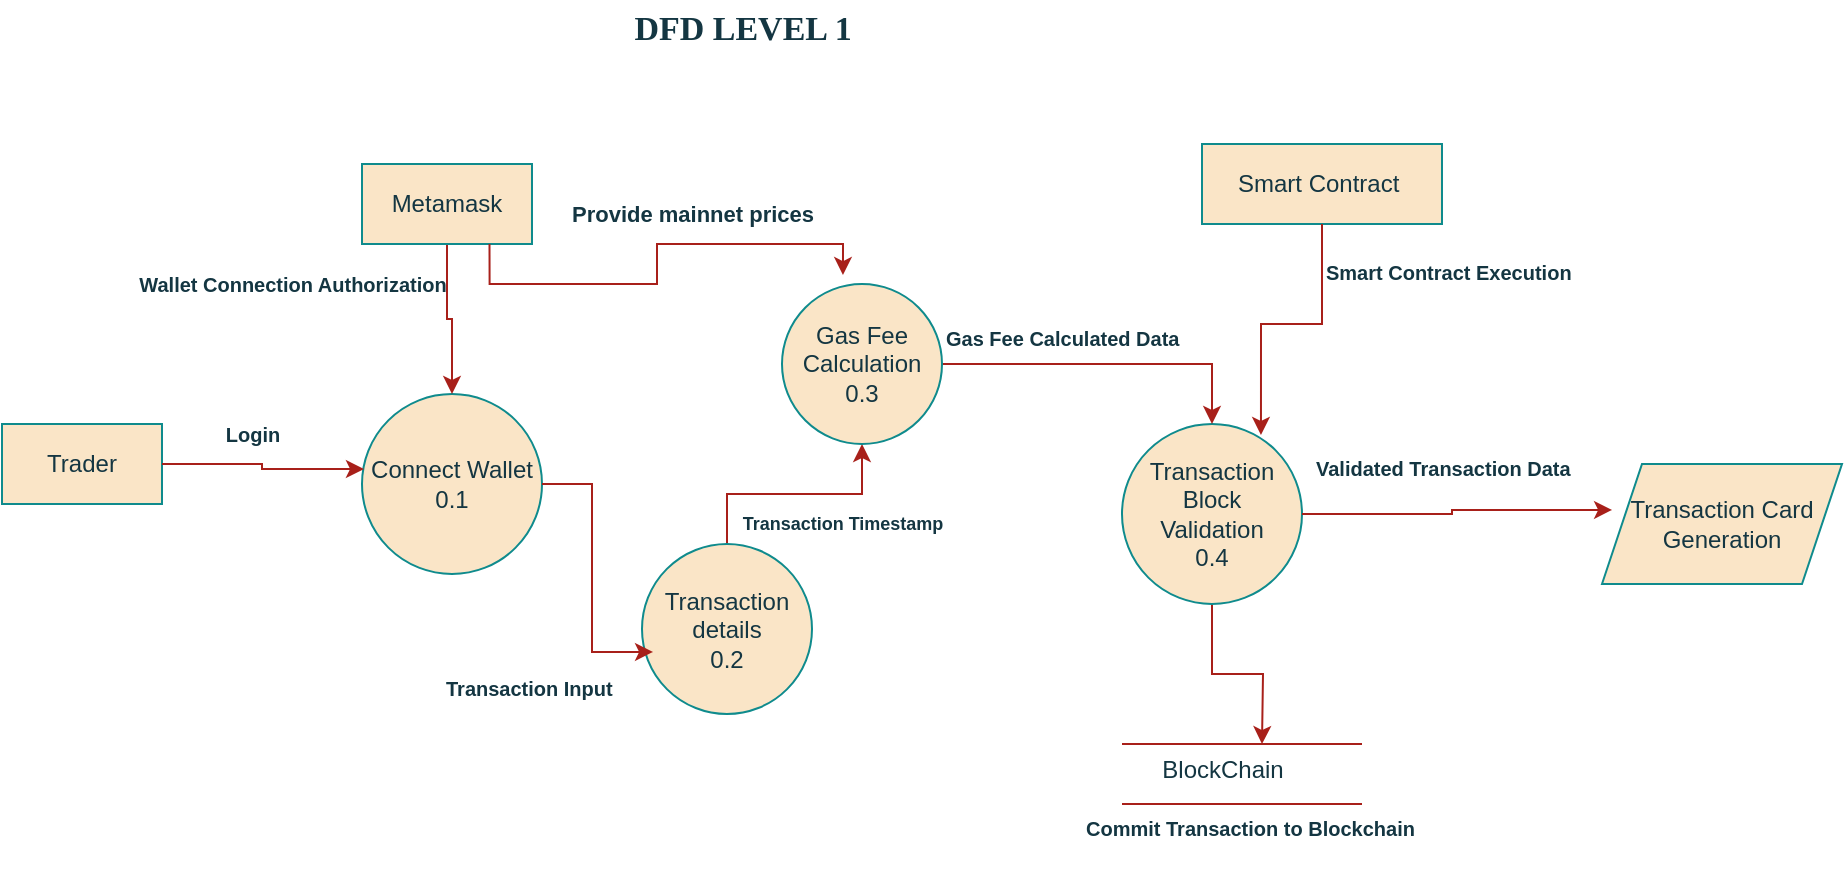 <mxfile version="24.7.17">
  <diagram name="Page-1" id="wIm-4XRjAMFPYXwUDCxi">
    <mxGraphModel dx="934" dy="1641" grid="1" gridSize="10" guides="1" tooltips="1" connect="1" arrows="1" fold="1" page="1" pageScale="1" pageWidth="850" pageHeight="1100" math="0" shadow="0">
      <root>
        <mxCell id="0" />
        <mxCell id="1" parent="0" />
        <mxCell id="G05u5fl_mquRW6f1pYa7-1" value="Connect Wallet&lt;br&gt;0.1" style="ellipse;whiteSpace=wrap;html=1;aspect=fixed;labelBackgroundColor=none;fillColor=#FAE5C7;strokeColor=#0F8B8D;fontColor=#143642;" vertex="1" parent="1">
          <mxGeometry x="190" y="195" width="90" height="90" as="geometry" />
        </mxCell>
        <mxCell id="G05u5fl_mquRW6f1pYa7-18" style="edgeStyle=orthogonalEdgeStyle;rounded=0;orthogonalLoop=1;jettySize=auto;html=1;exitX=0.5;exitY=0;exitDx=0;exitDy=0;entryX=0.5;entryY=1;entryDx=0;entryDy=0;labelBackgroundColor=none;strokeColor=#A8201A;fontColor=default;" edge="1" parent="1" source="G05u5fl_mquRW6f1pYa7-2" target="G05u5fl_mquRW6f1pYa7-6">
          <mxGeometry relative="1" as="geometry" />
        </mxCell>
        <mxCell id="G05u5fl_mquRW6f1pYa7-2" value="Transaction details&lt;div&gt;0.2&lt;/div&gt;" style="ellipse;whiteSpace=wrap;html=1;aspect=fixed;labelBackgroundColor=none;fillColor=#FAE5C7;strokeColor=#0F8B8D;fontColor=#143642;" vertex="1" parent="1">
          <mxGeometry x="330" y="270" width="85" height="85" as="geometry" />
        </mxCell>
        <mxCell id="G05u5fl_mquRW6f1pYa7-4" value="Trader" style="rounded=0;whiteSpace=wrap;html=1;labelBackgroundColor=none;fillColor=#FAE5C7;strokeColor=#0F8B8D;fontColor=#143642;" vertex="1" parent="1">
          <mxGeometry x="10" y="210" width="80" height="40" as="geometry" />
        </mxCell>
        <mxCell id="G05u5fl_mquRW6f1pYa7-25" style="edgeStyle=orthogonalEdgeStyle;rounded=0;orthogonalLoop=1;jettySize=auto;html=1;exitX=0.5;exitY=1;exitDx=0;exitDy=0;labelBackgroundColor=none;strokeColor=#A8201A;fontColor=default;" edge="1" parent="1" source="G05u5fl_mquRW6f1pYa7-5">
          <mxGeometry relative="1" as="geometry">
            <mxPoint x="640" y="370" as="targetPoint" />
          </mxGeometry>
        </mxCell>
        <mxCell id="G05u5fl_mquRW6f1pYa7-5" value="Transaction&lt;div&gt;Block&lt;br&gt;Validation&lt;/div&gt;&lt;div&gt;0.4&lt;/div&gt;" style="ellipse;whiteSpace=wrap;html=1;aspect=fixed;labelBackgroundColor=none;fillColor=#FAE5C7;strokeColor=#0F8B8D;fontColor=#143642;" vertex="1" parent="1">
          <mxGeometry x="570" y="210" width="90" height="90" as="geometry" />
        </mxCell>
        <mxCell id="G05u5fl_mquRW6f1pYa7-19" style="edgeStyle=orthogonalEdgeStyle;rounded=0;orthogonalLoop=1;jettySize=auto;html=1;exitX=1;exitY=0.5;exitDx=0;exitDy=0;entryX=0.5;entryY=0;entryDx=0;entryDy=0;labelBackgroundColor=none;strokeColor=#A8201A;fontColor=default;" edge="1" parent="1" source="G05u5fl_mquRW6f1pYa7-6" target="G05u5fl_mquRW6f1pYa7-5">
          <mxGeometry relative="1" as="geometry" />
        </mxCell>
        <mxCell id="G05u5fl_mquRW6f1pYa7-6" value="Gas Fee Calculation&lt;div&gt;0.3&lt;/div&gt;" style="ellipse;whiteSpace=wrap;html=1;aspect=fixed;labelBackgroundColor=none;fillColor=#FAE5C7;strokeColor=#0F8B8D;fontColor=#143642;" vertex="1" parent="1">
          <mxGeometry x="400" y="140" width="80" height="80" as="geometry" />
        </mxCell>
        <mxCell id="G05u5fl_mquRW6f1pYa7-21" style="edgeStyle=orthogonalEdgeStyle;rounded=0;orthogonalLoop=1;jettySize=auto;html=1;exitX=0.5;exitY=1;exitDx=0;exitDy=0;entryX=0.5;entryY=0;entryDx=0;entryDy=0;labelBackgroundColor=none;strokeColor=#A8201A;fontColor=default;" edge="1" parent="1" source="G05u5fl_mquRW6f1pYa7-7" target="G05u5fl_mquRW6f1pYa7-1">
          <mxGeometry relative="1" as="geometry" />
        </mxCell>
        <mxCell id="G05u5fl_mquRW6f1pYa7-7" value="Metamask" style="rounded=0;whiteSpace=wrap;html=1;labelBackgroundColor=none;fillColor=#FAE5C7;strokeColor=#0F8B8D;fontColor=#143642;" vertex="1" parent="1">
          <mxGeometry x="190" y="80" width="85" height="40" as="geometry" />
        </mxCell>
        <mxCell id="G05u5fl_mquRW6f1pYa7-8" value="Smart Contract&amp;nbsp;" style="rounded=0;whiteSpace=wrap;html=1;labelBackgroundColor=none;fillColor=#FAE5C7;strokeColor=#0F8B8D;fontColor=#143642;" vertex="1" parent="1">
          <mxGeometry x="610" y="70" width="120" height="40" as="geometry" />
        </mxCell>
        <mxCell id="G05u5fl_mquRW6f1pYa7-9" value="Transaction Card&lt;div&gt;Generation&lt;/div&gt;" style="shape=parallelogram;perimeter=parallelogramPerimeter;whiteSpace=wrap;html=1;fixedSize=1;labelBackgroundColor=none;fillColor=#FAE5C7;strokeColor=#0F8B8D;fontColor=#143642;" vertex="1" parent="1">
          <mxGeometry x="810" y="230" width="120" height="60" as="geometry" />
        </mxCell>
        <mxCell id="G05u5fl_mquRW6f1pYa7-12" value="" style="group;labelBackgroundColor=none;fontColor=#143642;" vertex="1" connectable="0" parent="1">
          <mxGeometry x="570" y="370" width="120" height="30" as="geometry" />
        </mxCell>
        <mxCell id="G05u5fl_mquRW6f1pYa7-10" value="" style="endArrow=none;html=1;rounded=0;labelBackgroundColor=none;strokeColor=#A8201A;fontColor=default;" edge="1" parent="G05u5fl_mquRW6f1pYa7-12">
          <mxGeometry width="50" height="50" relative="1" as="geometry">
            <mxPoint as="sourcePoint" />
            <mxPoint x="120" as="targetPoint" />
          </mxGeometry>
        </mxCell>
        <mxCell id="G05u5fl_mquRW6f1pYa7-11" value="" style="endArrow=none;html=1;rounded=0;labelBackgroundColor=none;strokeColor=#A8201A;fontColor=default;" edge="1" parent="G05u5fl_mquRW6f1pYa7-12">
          <mxGeometry width="50" height="50" relative="1" as="geometry">
            <mxPoint y="30" as="sourcePoint" />
            <mxPoint x="120" y="30" as="targetPoint" />
          </mxGeometry>
        </mxCell>
        <mxCell id="G05u5fl_mquRW6f1pYa7-14" style="edgeStyle=orthogonalEdgeStyle;rounded=0;orthogonalLoop=1;jettySize=auto;html=1;exitX=1;exitY=0.5;exitDx=0;exitDy=0;entryX=0.011;entryY=0.417;entryDx=0;entryDy=0;entryPerimeter=0;labelBackgroundColor=none;strokeColor=#A8201A;fontColor=default;" edge="1" parent="1" source="G05u5fl_mquRW6f1pYa7-4" target="G05u5fl_mquRW6f1pYa7-1">
          <mxGeometry relative="1" as="geometry" />
        </mxCell>
        <mxCell id="G05u5fl_mquRW6f1pYa7-15" style="edgeStyle=orthogonalEdgeStyle;rounded=0;orthogonalLoop=1;jettySize=auto;html=1;exitX=1;exitY=0.5;exitDx=0;exitDy=0;entryX=0.065;entryY=0.635;entryDx=0;entryDy=0;entryPerimeter=0;labelBackgroundColor=none;strokeColor=#A8201A;fontColor=default;" edge="1" parent="1" source="G05u5fl_mquRW6f1pYa7-1" target="G05u5fl_mquRW6f1pYa7-2">
          <mxGeometry relative="1" as="geometry" />
        </mxCell>
        <mxCell id="G05u5fl_mquRW6f1pYa7-20" style="edgeStyle=orthogonalEdgeStyle;rounded=0;orthogonalLoop=1;jettySize=auto;html=1;exitX=1;exitY=0.5;exitDx=0;exitDy=0;entryX=0.042;entryY=0.383;entryDx=0;entryDy=0;entryPerimeter=0;labelBackgroundColor=none;strokeColor=#A8201A;fontColor=default;" edge="1" parent="1" source="G05u5fl_mquRW6f1pYa7-5" target="G05u5fl_mquRW6f1pYa7-9">
          <mxGeometry relative="1" as="geometry" />
        </mxCell>
        <mxCell id="G05u5fl_mquRW6f1pYa7-22" style="edgeStyle=orthogonalEdgeStyle;rounded=0;orthogonalLoop=1;jettySize=auto;html=1;exitX=0.75;exitY=1;exitDx=0;exitDy=0;entryX=0.381;entryY=-0.056;entryDx=0;entryDy=0;entryPerimeter=0;labelBackgroundColor=none;strokeColor=#A8201A;fontColor=default;" edge="1" parent="1" source="G05u5fl_mquRW6f1pYa7-7" target="G05u5fl_mquRW6f1pYa7-6">
          <mxGeometry relative="1" as="geometry" />
        </mxCell>
        <mxCell id="G05u5fl_mquRW6f1pYa7-23" style="edgeStyle=orthogonalEdgeStyle;rounded=0;orthogonalLoop=1;jettySize=auto;html=1;exitX=0.5;exitY=1;exitDx=0;exitDy=0;entryX=0.772;entryY=0.061;entryDx=0;entryDy=0;entryPerimeter=0;labelBackgroundColor=none;strokeColor=#A8201A;fontColor=default;" edge="1" parent="1" source="G05u5fl_mquRW6f1pYa7-8" target="G05u5fl_mquRW6f1pYa7-5">
          <mxGeometry relative="1" as="geometry" />
        </mxCell>
        <mxCell id="G05u5fl_mquRW6f1pYa7-27" value="Wallet Connection Authorization" style="text;html=1;align=center;verticalAlign=middle;resizable=0;points=[];autosize=1;strokeColor=none;fillColor=none;fontSize=10;fontStyle=1;labelBackgroundColor=none;fontColor=#143642;" vertex="1" parent="1">
          <mxGeometry x="75" y="125" width="160" height="30" as="geometry" />
        </mxCell>
        <mxCell id="G05u5fl_mquRW6f1pYa7-28" value="Transaction Input&amp;nbsp;" style="text;whiteSpace=wrap;html=1;fontSize=10;fontStyle=1;labelBackgroundColor=none;fontColor=#143642;" vertex="1" parent="1">
          <mxGeometry x="230" y="330" width="90" height="20" as="geometry" />
        </mxCell>
        <mxCell id="G05u5fl_mquRW6f1pYa7-29" value="Transaction Timestamp" style="text;html=1;align=center;verticalAlign=middle;resizable=0;points=[];autosize=1;strokeColor=none;fillColor=none;fontSize=9;fontStyle=1;labelBackgroundColor=none;fontColor=#143642;" vertex="1" parent="1">
          <mxGeometry x="370" y="250" width="120" height="20" as="geometry" />
        </mxCell>
        <mxCell id="G05u5fl_mquRW6f1pYa7-31" value="Gas Fee Calculated Data" style="text;whiteSpace=wrap;html=1;fontSize=10;fontStyle=1;labelBackgroundColor=none;fontColor=#143642;" vertex="1" parent="1">
          <mxGeometry x="480" y="155" width="170" height="40" as="geometry" />
        </mxCell>
        <mxCell id="G05u5fl_mquRW6f1pYa7-32" value="&lt;b&gt;&lt;font style=&quot;font-size: 10px;&quot;&gt;Smart Contract Execution&lt;/font&gt;&lt;/b&gt;" style="text;whiteSpace=wrap;html=1;labelBackgroundColor=none;fontColor=#143642;" vertex="1" parent="1">
          <mxGeometry x="670" y="120" width="170" height="40" as="geometry" />
        </mxCell>
        <mxCell id="G05u5fl_mquRW6f1pYa7-33" value="Validated Transaction Data" style="text;whiteSpace=wrap;html=1;fontSize=10;fontStyle=1;labelBackgroundColor=none;fontColor=#143642;" vertex="1" parent="1">
          <mxGeometry x="665" y="220" width="180" height="40" as="geometry" />
        </mxCell>
        <mxCell id="G05u5fl_mquRW6f1pYa7-34" value="Commit Transaction to Blockchain" style="text;whiteSpace=wrap;html=1;fontSize=10;fontStyle=1;labelBackgroundColor=none;fontColor=#143642;" vertex="1" parent="1">
          <mxGeometry x="550" y="400" width="220" height="40" as="geometry" />
        </mxCell>
        <mxCell id="G05u5fl_mquRW6f1pYa7-35" value="BlockChain" style="text;html=1;align=center;verticalAlign=middle;resizable=0;points=[];autosize=1;strokeColor=none;fillColor=none;labelBackgroundColor=none;fontColor=#143642;" vertex="1" parent="1">
          <mxGeometry x="580" y="368" width="80" height="30" as="geometry" />
        </mxCell>
        <mxCell id="G05u5fl_mquRW6f1pYa7-36" value="Provide mainnet prices" style="text;html=1;align=center;verticalAlign=middle;resizable=0;points=[];autosize=1;strokeColor=none;fillColor=none;fontSize=11;fontStyle=1;labelBackgroundColor=none;fontColor=#143642;" vertex="1" parent="1">
          <mxGeometry x="290" y="90" width="130" height="30" as="geometry" />
        </mxCell>
        <mxCell id="G05u5fl_mquRW6f1pYa7-37" value="Login" style="text;html=1;align=center;verticalAlign=middle;resizable=0;points=[];autosize=1;strokeColor=none;fillColor=none;fontSize=10;fontStyle=1;labelBackgroundColor=none;fontColor=#143642;" vertex="1" parent="1">
          <mxGeometry x="110" y="200" width="50" height="30" as="geometry" />
        </mxCell>
        <mxCell id="G05u5fl_mquRW6f1pYa7-38" value="DFD LEVEL 1" style="text;html=1;align=center;verticalAlign=middle;resizable=0;points=[];autosize=1;strokeColor=none;fillColor=none;fontColor=#143642;fontFamily=Verdana;fontStyle=1;fontSize=17;" vertex="1" parent="1">
          <mxGeometry x="310" y="-2" width="140" height="30" as="geometry" />
        </mxCell>
      </root>
    </mxGraphModel>
  </diagram>
</mxfile>
